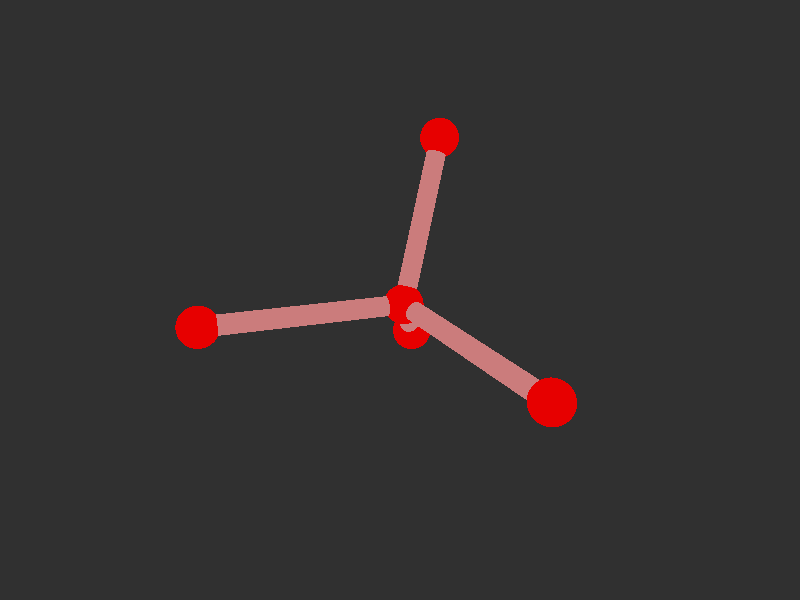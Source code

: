 #version 3.7; 
    global_settings { assumed_gamma 1.0 }
    

    camera {
    location  <20, 20, 20>
    right     x*image_width/image_height
    look_at   <0, 0, 0>
    angle 58
    }

    background { color rgb<1,1,1>*0.03 }


    light_source { <-20, 30, -25> color red 0.6 green 0.6 blue 0.6 }
    light_source { < 20, 30, -25> color red 0.6 green 0.6 blue 0.6 }
    
    #declare m = 1;
    union {

    union {
    sphere { m*<-0.9566470707070241,-1.0940932055137118,-0.6999566870591427>, 1 }        
    sphere {  m*<0.47333487829969045,-0.2568773050157941,9.16186968116296>, 1 }
    sphere {  m*<7.828686316299666,-0.3457975810101501,-5.417623608882376>, 1 }
    sphere {  m*<-6.333734716511864,5.347986424319053,-3.4521813995186634>, 1}
    sphere { m*<-2.194388596497159,-3.7580092488160415,-1.3081451095114072>, 1 }    

        pigment { color rgb<0.8,0,0>  }
    finish { ambient 0.1 diffuse 0.7 phong 1 }
    }    
    union {
    cylinder { m*<0.47333487829969045,-0.2568773050157941,9.16186968116296>, <-0.9566470707070241,-1.0940932055137118,-0.6999566870591427>, 0.5 }
    cylinder { m*<7.828686316299666,-0.3457975810101501,-5.417623608882376>, <-0.9566470707070241,-1.0940932055137118,-0.6999566870591427>, 0.5}
    cylinder { m*<-6.333734716511864,5.347986424319053,-3.4521813995186634>, <-0.9566470707070241,-1.0940932055137118,-0.6999566870591427>, 0.5 }
    cylinder {  m*<-2.194388596497159,-3.7580092488160415,-1.3081451095114072>, <-0.9566470707070241,-1.0940932055137118,-0.6999566870591427>, 0.5}

    pigment { color rgb<0.6,.2,.2>  }
    finish { ambient 0.1 diffuse 0.7 phong 1 }    
    }
    
    // rotate <0, 0, 0>
    }
    #version 3.7; 
    global_settings { assumed_gamma 1.0 }
    

    camera {
    location  <20, 20, 20>
    right     x*image_width/image_height
    look_at   <0, 0, 0>
    angle 58
    }

    background { color rgb<1,1,1>*0.03 }


    light_source { <-20, 30, -25> color red 0.6 green 0.6 blue 0.6 }
    light_source { < 20, 30, -25> color red 0.6 green 0.6 blue 0.6 }
    
    #declare m = 1;
    union {

    union {
    sphere { m*<-0.9566470707070241,-1.0940932055137118,-0.6999566870591427>, 1 }        
    sphere {  m*<0.47333487829969045,-0.2568773050157941,9.16186968116296>, 1 }
    sphere {  m*<7.828686316299666,-0.3457975810101501,-5.417623608882376>, 1 }
    sphere {  m*<-6.333734716511864,5.347986424319053,-3.4521813995186634>, 1}
    sphere { m*<-2.194388596497159,-3.7580092488160415,-1.3081451095114072>, 1 }    

        pigment { color rgb<0.8,0,0>  }
    finish { ambient 0.1 diffuse 0.7 phong 1 }
    }    
    union {
    cylinder { m*<0.47333487829969045,-0.2568773050157941,9.16186968116296>, <-0.9566470707070241,-1.0940932055137118,-0.6999566870591427>, 0.5 }
    cylinder { m*<7.828686316299666,-0.3457975810101501,-5.417623608882376>, <-0.9566470707070241,-1.0940932055137118,-0.6999566870591427>, 0.5}
    cylinder { m*<-6.333734716511864,5.347986424319053,-3.4521813995186634>, <-0.9566470707070241,-1.0940932055137118,-0.6999566870591427>, 0.5 }
    cylinder {  m*<-2.194388596497159,-3.7580092488160415,-1.3081451095114072>, <-0.9566470707070241,-1.0940932055137118,-0.6999566870591427>, 0.5}

    pigment { color rgb<0.6,.2,.2>  }
    finish { ambient 0.1 diffuse 0.7 phong 1 }    
    }
    
    // rotate <0, 0, 0>
    }
    
